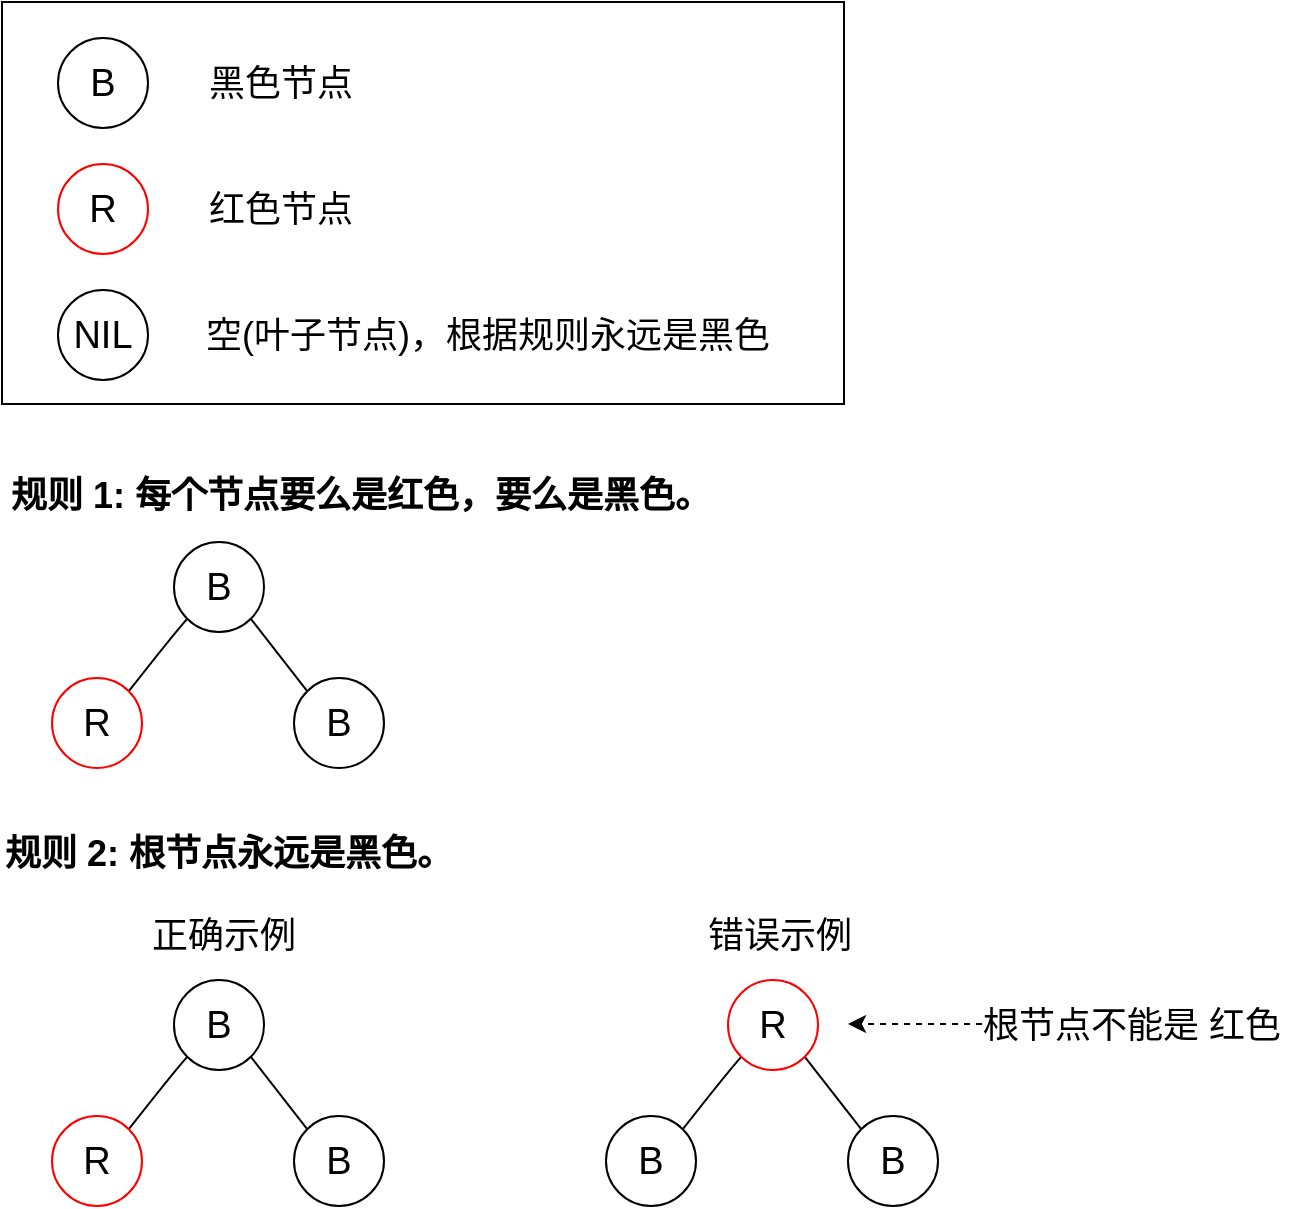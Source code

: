<mxfile version="28.1.2">
  <diagram name="Page-1" id="VdxvELIbX1E1HRHZ1RaQ">
    <mxGraphModel dx="1536" dy="1067" grid="0" gridSize="10" guides="1" tooltips="1" connect="1" arrows="1" fold="1" page="1" pageScale="1" pageWidth="1920" pageHeight="1200" math="0" shadow="0">
      <root>
        <mxCell id="0" />
        <mxCell id="1" parent="0" />
        <mxCell id="V_JLYFwUH7bZy2ddvfUe-8" value="" style="rounded=0;whiteSpace=wrap;html=1;" vertex="1" parent="1">
          <mxGeometry x="44" y="38" width="421" height="201" as="geometry" />
        </mxCell>
        <mxCell id="V_JLYFwUH7bZy2ddvfUe-1" value="B" style="ellipse;whiteSpace=wrap;html=1;aspect=fixed;fontSize=19;" vertex="1" parent="1">
          <mxGeometry x="72" y="56" width="45" height="45" as="geometry" />
        </mxCell>
        <mxCell id="V_JLYFwUH7bZy2ddvfUe-2" value="R" style="ellipse;whiteSpace=wrap;html=1;aspect=fixed;fontSize=19;strokeColor=light-dark(#ff0000, #ededed);" vertex="1" parent="1">
          <mxGeometry x="72" y="119" width="45" height="45" as="geometry" />
        </mxCell>
        <mxCell id="V_JLYFwUH7bZy2ddvfUe-3" value="NIL" style="ellipse;whiteSpace=wrap;html=1;aspect=fixed;fontSize=19;" vertex="1" parent="1">
          <mxGeometry x="72" y="182" width="45" height="45" as="geometry" />
        </mxCell>
        <mxCell id="V_JLYFwUH7bZy2ddvfUe-4" value="黑色节点" style="text;html=1;align=center;verticalAlign=middle;whiteSpace=wrap;rounded=0;fontSize=18;" vertex="1" parent="1">
          <mxGeometry x="143" y="63.5" width="81" height="30" as="geometry" />
        </mxCell>
        <mxCell id="V_JLYFwUH7bZy2ddvfUe-5" value="红色节点" style="text;html=1;align=center;verticalAlign=middle;whiteSpace=wrap;rounded=0;fontSize=18;" vertex="1" parent="1">
          <mxGeometry x="143" y="126.5" width="81" height="30" as="geometry" />
        </mxCell>
        <mxCell id="V_JLYFwUH7bZy2ddvfUe-6" value="空(叶子节点)，根据规则永远是黑色" style="text;html=1;align=center;verticalAlign=middle;whiteSpace=wrap;rounded=0;fontSize=18;" vertex="1" parent="1">
          <mxGeometry x="145" y="189.5" width="284" height="30" as="geometry" />
        </mxCell>
        <mxCell id="V_JLYFwUH7bZy2ddvfUe-9" value="规则 1: 每个节点要么是红色，要么是黑色。" style="text;html=1;align=center;verticalAlign=middle;whiteSpace=wrap;rounded=0;fontSize=18;fontStyle=1" vertex="1" parent="1">
          <mxGeometry x="44" y="270" width="359" height="30" as="geometry" />
        </mxCell>
        <mxCell id="V_JLYFwUH7bZy2ddvfUe-13" style="rounded=0;orthogonalLoop=1;jettySize=auto;html=1;exitX=0;exitY=1;exitDx=0;exitDy=0;entryX=1;entryY=0;entryDx=0;entryDy=0;curved=1;strokeColor=default;fillColor=default;endArrow=none;endFill=0;" edge="1" parent="1" source="V_JLYFwUH7bZy2ddvfUe-10" target="V_JLYFwUH7bZy2ddvfUe-11">
          <mxGeometry relative="1" as="geometry">
            <Array as="points">
              <mxPoint x="129" y="355" />
            </Array>
          </mxGeometry>
        </mxCell>
        <mxCell id="V_JLYFwUH7bZy2ddvfUe-14" style="rounded=0;orthogonalLoop=1;jettySize=auto;html=1;exitX=1;exitY=1;exitDx=0;exitDy=0;entryX=0;entryY=0;entryDx=0;entryDy=0;endArrow=none;endFill=0;" edge="1" parent="1" source="V_JLYFwUH7bZy2ddvfUe-10" target="V_JLYFwUH7bZy2ddvfUe-12">
          <mxGeometry relative="1" as="geometry" />
        </mxCell>
        <mxCell id="V_JLYFwUH7bZy2ddvfUe-10" value="B" style="ellipse;whiteSpace=wrap;html=1;aspect=fixed;fontSize=19;" vertex="1" parent="1">
          <mxGeometry x="130" y="308" width="45" height="45" as="geometry" />
        </mxCell>
        <mxCell id="V_JLYFwUH7bZy2ddvfUe-11" value="R" style="ellipse;whiteSpace=wrap;html=1;aspect=fixed;fontSize=19;strokeColor=light-dark(#ff0000, #ededed);" vertex="1" parent="1">
          <mxGeometry x="69" y="376" width="45" height="45" as="geometry" />
        </mxCell>
        <mxCell id="V_JLYFwUH7bZy2ddvfUe-12" value="B" style="ellipse;whiteSpace=wrap;html=1;aspect=fixed;fontSize=19;" vertex="1" parent="1">
          <mxGeometry x="190" y="376" width="45" height="45" as="geometry" />
        </mxCell>
        <mxCell id="V_JLYFwUH7bZy2ddvfUe-15" value="规则 2: 根节点永远是黑色。" style="text;html=1;align=center;verticalAlign=middle;whiteSpace=wrap;rounded=0;fontSize=18;fontStyle=1" vertex="1" parent="1">
          <mxGeometry x="44" y="449" width="227" height="30" as="geometry" />
        </mxCell>
        <mxCell id="V_JLYFwUH7bZy2ddvfUe-16" value="正确示例" style="text;html=1;align=center;verticalAlign=middle;whiteSpace=wrap;rounded=0;fontSize=18;" vertex="1" parent="1">
          <mxGeometry x="114" y="491" width="82" height="28" as="geometry" />
        </mxCell>
        <mxCell id="V_JLYFwUH7bZy2ddvfUe-17" style="rounded=0;orthogonalLoop=1;jettySize=auto;html=1;exitX=0;exitY=1;exitDx=0;exitDy=0;entryX=1;entryY=0;entryDx=0;entryDy=0;curved=1;strokeColor=default;fillColor=default;endArrow=none;endFill=0;" edge="1" parent="1" source="V_JLYFwUH7bZy2ddvfUe-19" target="V_JLYFwUH7bZy2ddvfUe-20">
          <mxGeometry relative="1" as="geometry">
            <Array as="points">
              <mxPoint x="129" y="574" />
            </Array>
          </mxGeometry>
        </mxCell>
        <mxCell id="V_JLYFwUH7bZy2ddvfUe-18" style="rounded=0;orthogonalLoop=1;jettySize=auto;html=1;exitX=1;exitY=1;exitDx=0;exitDy=0;entryX=0;entryY=0;entryDx=0;entryDy=0;endArrow=none;endFill=0;" edge="1" parent="1" source="V_JLYFwUH7bZy2ddvfUe-19" target="V_JLYFwUH7bZy2ddvfUe-21">
          <mxGeometry relative="1" as="geometry" />
        </mxCell>
        <mxCell id="V_JLYFwUH7bZy2ddvfUe-19" value="B" style="ellipse;whiteSpace=wrap;html=1;aspect=fixed;fontSize=19;" vertex="1" parent="1">
          <mxGeometry x="130" y="527" width="45" height="45" as="geometry" />
        </mxCell>
        <mxCell id="V_JLYFwUH7bZy2ddvfUe-20" value="R" style="ellipse;whiteSpace=wrap;html=1;aspect=fixed;fontSize=19;strokeColor=light-dark(#ff0000, #ededed);" vertex="1" parent="1">
          <mxGeometry x="69" y="595" width="45" height="45" as="geometry" />
        </mxCell>
        <mxCell id="V_JLYFwUH7bZy2ddvfUe-21" value="B" style="ellipse;whiteSpace=wrap;html=1;aspect=fixed;fontSize=19;" vertex="1" parent="1">
          <mxGeometry x="190" y="595" width="45" height="45" as="geometry" />
        </mxCell>
        <mxCell id="V_JLYFwUH7bZy2ddvfUe-22" value="错误示例" style="text;html=1;align=center;verticalAlign=middle;whiteSpace=wrap;rounded=0;fontSize=18;" vertex="1" parent="1">
          <mxGeometry x="392" y="491" width="82" height="28" as="geometry" />
        </mxCell>
        <mxCell id="V_JLYFwUH7bZy2ddvfUe-27" style="rounded=0;orthogonalLoop=1;jettySize=auto;html=1;exitX=0;exitY=1;exitDx=0;exitDy=0;entryX=1;entryY=0;entryDx=0;entryDy=0;curved=1;strokeColor=default;fillColor=default;endArrow=none;endFill=0;" edge="1" parent="1" source="V_JLYFwUH7bZy2ddvfUe-29" target="V_JLYFwUH7bZy2ddvfUe-30">
          <mxGeometry relative="1" as="geometry">
            <Array as="points">
              <mxPoint x="406" y="574" />
            </Array>
          </mxGeometry>
        </mxCell>
        <mxCell id="V_JLYFwUH7bZy2ddvfUe-28" style="rounded=0;orthogonalLoop=1;jettySize=auto;html=1;exitX=1;exitY=1;exitDx=0;exitDy=0;entryX=0;entryY=0;entryDx=0;entryDy=0;endArrow=none;endFill=0;" edge="1" parent="1" source="V_JLYFwUH7bZy2ddvfUe-29" target="V_JLYFwUH7bZy2ddvfUe-31">
          <mxGeometry relative="1" as="geometry" />
        </mxCell>
        <mxCell id="V_JLYFwUH7bZy2ddvfUe-29" value="R" style="ellipse;whiteSpace=wrap;html=1;aspect=fixed;fontSize=19;strokeColor=light-dark(#ff0000, #ededed);" vertex="1" parent="1">
          <mxGeometry x="407" y="527" width="45" height="45" as="geometry" />
        </mxCell>
        <mxCell id="V_JLYFwUH7bZy2ddvfUe-30" value="B" style="ellipse;whiteSpace=wrap;html=1;aspect=fixed;fontSize=19;strokeColor=default;" vertex="1" parent="1">
          <mxGeometry x="346" y="595" width="45" height="45" as="geometry" />
        </mxCell>
        <mxCell id="V_JLYFwUH7bZy2ddvfUe-31" value="B" style="ellipse;whiteSpace=wrap;html=1;aspect=fixed;fontSize=19;" vertex="1" parent="1">
          <mxGeometry x="467" y="595" width="45" height="45" as="geometry" />
        </mxCell>
        <mxCell id="V_JLYFwUH7bZy2ddvfUe-32" value="根节点不能是 红色" style="text;html=1;align=center;verticalAlign=middle;whiteSpace=wrap;rounded=0;fontSize=18;" vertex="1" parent="1">
          <mxGeometry x="524" y="534.5" width="170" height="30" as="geometry" />
        </mxCell>
        <mxCell id="V_JLYFwUH7bZy2ddvfUe-33" value="" style="endArrow=classic;html=1;rounded=0;dashed=1;" edge="1" parent="1">
          <mxGeometry width="50" height="50" relative="1" as="geometry">
            <mxPoint x="534" y="549" as="sourcePoint" />
            <mxPoint x="467" y="549" as="targetPoint" />
          </mxGeometry>
        </mxCell>
      </root>
    </mxGraphModel>
  </diagram>
</mxfile>
